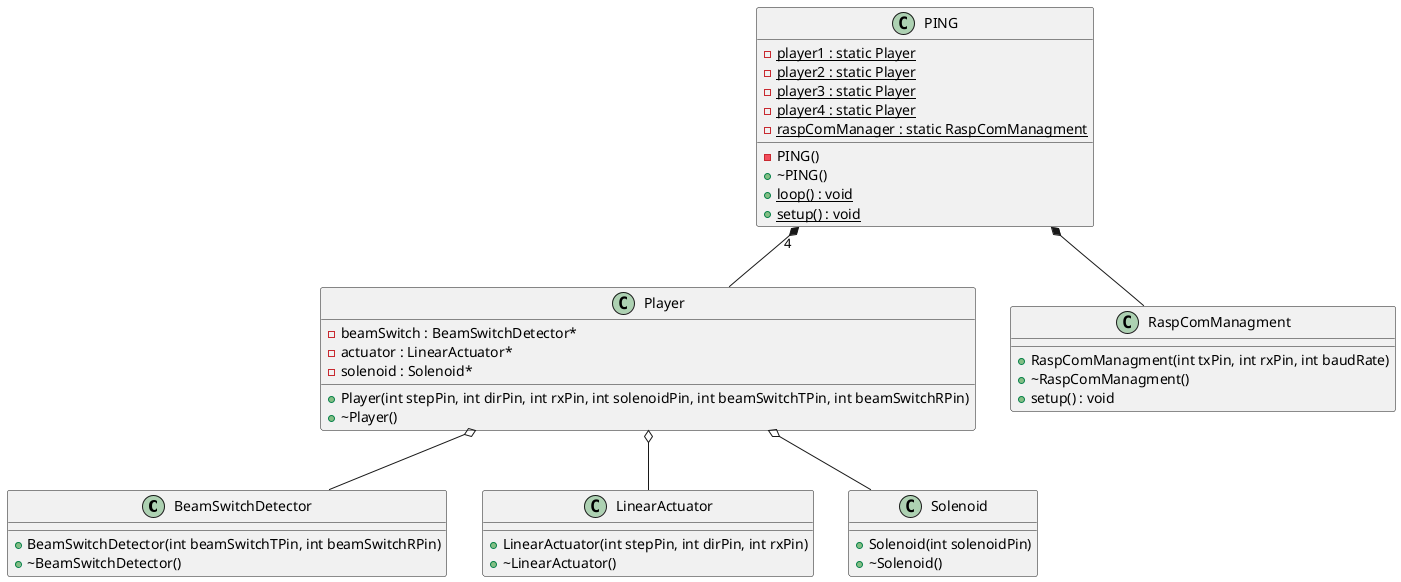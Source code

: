 @startuml




/' Objects '/

class BeamSwitchDetector {
	+BeamSwitchDetector(int beamSwitchTPin, int beamSwitchRPin)
	+~BeamSwitchDetector()
}


class LinearActuator {
	+LinearActuator(int stepPin, int dirPin, int rxPin)
	+~LinearActuator()
}


class PING {
	-PING()
	+~PING()
	-{static} player1 : static Player
	-{static} player2 : static Player
	-{static} player3 : static Player
	-{static} player4 : static Player
	-{static} raspComManager : static RaspComManagment
	+{static} loop() : void
	+{static} setup() : void
}


class Player {
	+Player(int stepPin, int dirPin, int rxPin, int solenoidPin, int beamSwitchTPin, int beamSwitchRPin)
	+~Player()
	-beamSwitch : BeamSwitchDetector*
	-actuator : LinearActuator*
	-solenoid : Solenoid*
}


class RaspComManagment {
	+RaspComManagment(int txPin, int rxPin, int baudRate)
	+~RaspComManagment()
	+setup() : void
}


class Solenoid {
	+Solenoid(int solenoidPin)
	+~Solenoid()
}





/' Inheritance relationships '/




/' Aggregation relationships '/

.PING "4" *-- .Player


.PING *-- .RaspComManagment


.Player o-- .BeamSwitchDetector


.Player o-- .LinearActuator


.Player o-- .Solenoid






/' Nested objects '/



@enduml
